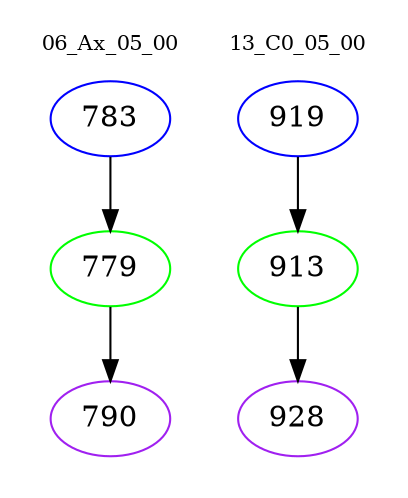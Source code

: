 digraph{
subgraph cluster_0 {
color = white
label = "06_Ax_05_00";
fontsize=10;
T0_783 [label="783", color="blue"]
T0_783 -> T0_779 [color="black"]
T0_779 [label="779", color="green"]
T0_779 -> T0_790 [color="black"]
T0_790 [label="790", color="purple"]
}
subgraph cluster_1 {
color = white
label = "13_C0_05_00";
fontsize=10;
T1_919 [label="919", color="blue"]
T1_919 -> T1_913 [color="black"]
T1_913 [label="913", color="green"]
T1_913 -> T1_928 [color="black"]
T1_928 [label="928", color="purple"]
}
}
